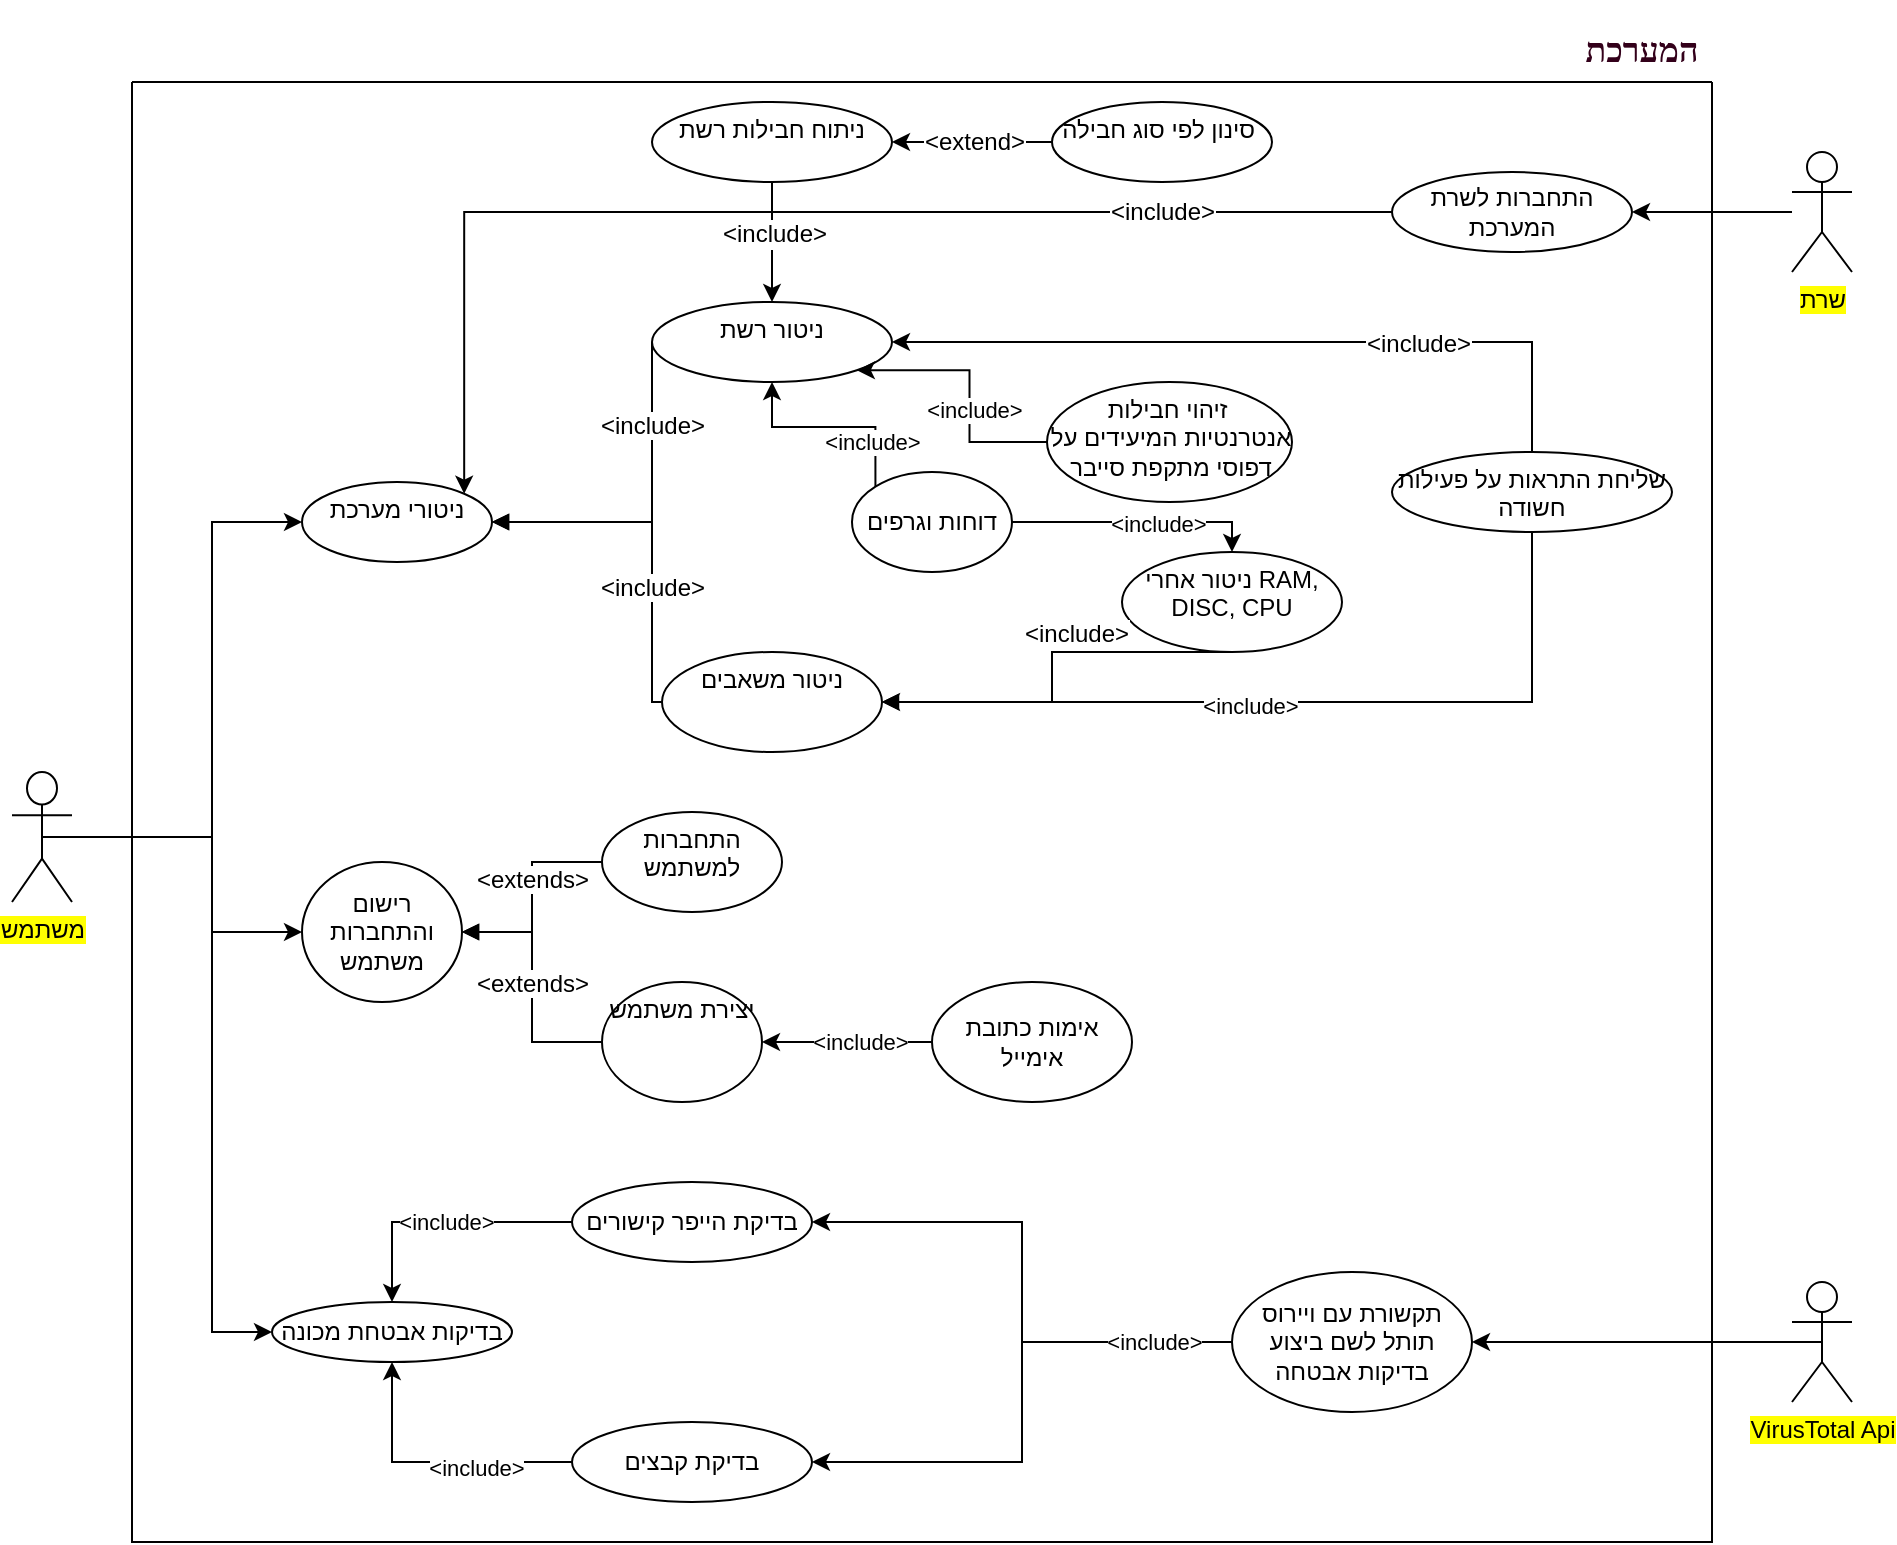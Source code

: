 <mxfile version="26.0.9">
  <diagram name="Page-1" id="c4acf3e9-155e-7222-9cf6-157b1a14988f">
    <mxGraphModel dx="1900" dy="621" grid="1" gridSize="10" guides="1" tooltips="1" connect="1" arrows="1" fold="1" page="1" pageScale="1" pageWidth="850" pageHeight="1100" background="none" math="0" shadow="0">
      <root>
        <mxCell id="0" />
        <mxCell id="1" parent="0" />
        <mxCell id="V5mKhU4Q77wbRNJmn_iB-5" value="רישום והתחברות משתמש" style="ellipse;whiteSpace=wrap;html=1;" parent="1" vertex="1">
          <mxGeometry x="25" y="480" width="80" height="70" as="geometry" />
        </mxCell>
        <mxCell id="V5mKhU4Q77wbRNJmn_iB-10" value="&lt;h4&gt;&lt;font style=&quot;font-size: 17px;&quot; face=&quot;DAVID&quot;&gt;המערכת&lt;/font&gt;&lt;/h4&gt;" style="text;html=1;align=center;verticalAlign=middle;whiteSpace=wrap;rounded=0;fontColor=#33001A;" parent="1" vertex="1">
          <mxGeometry x="650" y="60" width="90" height="30" as="geometry" />
        </mxCell>
        <mxCell id="V5mKhU4Q77wbRNJmn_iB-30" value="&lt;span style=&quot;font-weight: normal; line-height: 70%;&quot;&gt;יצירת משתמש&lt;/span&gt;" style="ellipse;whiteSpace=wrap;html=1;strokeColor=default;align=center;verticalAlign=top;fontFamily=Helvetica;fontSize=12;fontColor=default;fillColor=default;fontStyle=1" parent="1" vertex="1">
          <mxGeometry x="175" y="540" width="80" height="60" as="geometry" />
        </mxCell>
        <mxCell id="V5mKhU4Q77wbRNJmn_iB-33" value="התחברות למשתמש" style="ellipse;whiteSpace=wrap;html=1;strokeColor=default;align=center;verticalAlign=top;fontFamily=Helvetica;fontSize=12;fontColor=default;fillColor=default;" parent="1" vertex="1">
          <mxGeometry x="175" y="455" width="90" height="50" as="geometry" />
        </mxCell>
        <mxCell id="V5mKhU4Q77wbRNJmn_iB-34" value="&amp;lt;extends&amp;gt;" style="html=1;verticalAlign=bottom;endArrow=block;rounded=0;fontFamily=Helvetica;fontSize=12;fontColor=default;exitX=0;exitY=0.5;exitDx=0;exitDy=0;entryX=1;entryY=0.5;entryDx=0;entryDy=0;edgeStyle=elbowEdgeStyle;" parent="1" source="V5mKhU4Q77wbRNJmn_iB-33" target="V5mKhU4Q77wbRNJmn_iB-5" edge="1">
          <mxGeometry width="80" relative="1" as="geometry">
            <mxPoint x="115" y="450" as="sourcePoint" />
            <mxPoint x="195" y="450" as="targetPoint" />
          </mxGeometry>
        </mxCell>
        <mxCell id="V5mKhU4Q77wbRNJmn_iB-35" value="&amp;lt;extends&amp;gt;" style="html=1;verticalAlign=bottom;endArrow=block;rounded=0;fontFamily=Helvetica;fontSize=12;fontColor=default;exitX=0;exitY=0.5;exitDx=0;exitDy=0;entryX=1;entryY=0.5;entryDx=0;entryDy=0;edgeStyle=elbowEdgeStyle;elbow=horizontal;" parent="1" source="V5mKhU4Q77wbRNJmn_iB-30" target="V5mKhU4Q77wbRNJmn_iB-5" edge="1">
          <mxGeometry x="-0.12" width="80" relative="1" as="geometry">
            <mxPoint x="85" y="610" as="sourcePoint" />
            <mxPoint x="165" y="610" as="targetPoint" />
            <mxPoint as="offset" />
          </mxGeometry>
        </mxCell>
        <mxCell id="V5mKhU4Q77wbRNJmn_iB-38" value="ניטור אחרי RAM, DISC, CPU" style="ellipse;whiteSpace=wrap;html=1;strokeColor=default;align=center;verticalAlign=top;fontFamily=Helvetica;fontSize=12;fontColor=default;fillColor=default;" parent="1" vertex="1">
          <mxGeometry x="435" y="325" width="110" height="50" as="geometry" />
        </mxCell>
        <mxCell id="V5mKhU4Q77wbRNJmn_iB-41" value="שליחת התראות על פעילות חשודה" style="ellipse;whiteSpace=wrap;html=1;strokeColor=default;align=center;verticalAlign=top;fontFamily=Helvetica;fontSize=12;fontColor=default;fillColor=default;" parent="1" vertex="1">
          <mxGeometry x="570" y="275" width="140" height="40" as="geometry" />
        </mxCell>
        <mxCell id="V5mKhU4Q77wbRNJmn_iB-43" value="זיהוי חבילות&amp;nbsp;&lt;div&gt;אנטרנטיות המיעידים על דפוסי מתקפת סייבר&lt;/div&gt;" style="ellipse;whiteSpace=wrap;html=1;strokeColor=default;align=center;verticalAlign=top;fontFamily=Helvetica;fontSize=12;fontColor=default;fillColor=default;" parent="1" vertex="1">
          <mxGeometry x="397.5" y="240" width="122.5" height="60" as="geometry" />
        </mxCell>
        <mxCell id="V5mKhU4Q77wbRNJmn_iB-48" value="&amp;lt;include&amp;gt;" style="html=1;verticalAlign=bottom;endArrow=block;rounded=0;fontFamily=Helvetica;fontSize=12;fontColor=default;entryX=1;entryY=0.5;entryDx=0;entryDy=0;edgeStyle=elbowEdgeStyle;exitX=0.5;exitY=1;exitDx=0;exitDy=0;" parent="1" source="V5mKhU4Q77wbRNJmn_iB-38" target="V5mKhU4Q77wbRNJmn_iB-36" edge="1">
          <mxGeometry x="-0.209" width="80" relative="1" as="geometry">
            <mxPoint x="400" y="360" as="sourcePoint" />
            <mxPoint x="350" y="520" as="targetPoint" />
            <Array as="points">
              <mxPoint x="400" y="390" />
            </Array>
            <mxPoint x="1" as="offset" />
          </mxGeometry>
        </mxCell>
        <mxCell id="V5mKhU4Q77wbRNJmn_iB-57" value="ניטור רשת" style="ellipse;whiteSpace=wrap;html=1;strokeColor=default;align=center;verticalAlign=top;fontFamily=Helvetica;fontSize=12;fontColor=default;fillColor=default;" parent="1" vertex="1">
          <mxGeometry x="200" y="200" width="120" height="40" as="geometry" />
        </mxCell>
        <mxCell id="V5mKhU4Q77wbRNJmn_iB-1" value="&lt;span style=&quot;background-color: rgb(255, 255, 0);&quot;&gt;משתמש&lt;/span&gt;" style="shape=umlActor;verticalLabelPosition=bottom;verticalAlign=top;outlineConnect=0;html=1;gradientColor=none;" parent="1" vertex="1">
          <mxGeometry x="-120" y="435" width="30" height="65" as="geometry" />
        </mxCell>
        <mxCell id="V5mKhU4Q77wbRNJmn_iB-36" value="ניטור משאבים" style="ellipse;whiteSpace=wrap;html=1;strokeColor=default;align=center;verticalAlign=top;fontFamily=Helvetica;fontSize=12;fontColor=default;fillColor=default;" parent="1" vertex="1">
          <mxGeometry x="205" y="375" width="110" height="50" as="geometry" />
        </mxCell>
        <mxCell id="V5mKhU4Q77wbRNJmn_iB-68" value="ניטורי מערכת" style="ellipse;whiteSpace=wrap;html=1;strokeColor=default;align=center;verticalAlign=top;fontFamily=Helvetica;fontSize=12;fontColor=default;fillColor=default;" parent="1" vertex="1">
          <mxGeometry x="25" y="290" width="95" height="40" as="geometry" />
        </mxCell>
        <mxCell id="V5mKhU4Q77wbRNJmn_iB-69" value="&amp;lt;include&amp;gt;" style="html=1;verticalAlign=bottom;endArrow=block;rounded=0;fontFamily=Helvetica;fontSize=12;fontColor=default;exitX=0;exitY=0.5;exitDx=0;exitDy=0;entryX=1;entryY=0.5;entryDx=0;entryDy=0;edgeStyle=elbowEdgeStyle;" parent="1" source="V5mKhU4Q77wbRNJmn_iB-36" target="V5mKhU4Q77wbRNJmn_iB-68" edge="1">
          <mxGeometry x="-0.375" width="80" relative="1" as="geometry">
            <mxPoint x="240" y="420" as="sourcePoint" />
            <mxPoint x="320" y="420" as="targetPoint" />
            <Array as="points">
              <mxPoint x="200" y="350" />
            </Array>
            <mxPoint y="1" as="offset" />
          </mxGeometry>
        </mxCell>
        <mxCell id="V5mKhU4Q77wbRNJmn_iB-70" value="&amp;lt;include&amp;gt;" style="html=1;verticalAlign=bottom;endArrow=block;rounded=0;fontFamily=Helvetica;fontSize=12;fontColor=default;exitX=0;exitY=0.5;exitDx=0;exitDy=0;entryX=1;entryY=0.5;entryDx=0;entryDy=0;edgeStyle=elbowEdgeStyle;elbow=vertical;" parent="1" source="V5mKhU4Q77wbRNJmn_iB-57" target="V5mKhU4Q77wbRNJmn_iB-68" edge="1">
          <mxGeometry x="-0.412" width="80" relative="1" as="geometry">
            <mxPoint x="240" y="420" as="sourcePoint" />
            <mxPoint x="320" y="420" as="targetPoint" />
            <Array as="points">
              <mxPoint x="160" y="310" />
            </Array>
            <mxPoint y="1" as="offset" />
          </mxGeometry>
        </mxCell>
        <mxCell id="V5mKhU4Q77wbRNJmn_iB-84" value="ניתוח חבילות רשת" style="ellipse;whiteSpace=wrap;html=1;strokeColor=default;align=center;verticalAlign=top;fontFamily=Helvetica;fontSize=12;fontColor=default;fillColor=default;" parent="1" vertex="1">
          <mxGeometry x="200" y="100" width="120" height="40" as="geometry" />
        </mxCell>
        <mxCell id="IxeYVvfEa9ugoxdrenE4-45" style="edgeStyle=orthogonalEdgeStyle;rounded=0;orthogonalLoop=1;jettySize=auto;html=1;entryX=1;entryY=0.5;entryDx=0;entryDy=0;" parent="1" source="V5mKhU4Q77wbRNJmn_iB-97" target="IxeYVvfEa9ugoxdrenE4-41" edge="1">
          <mxGeometry relative="1" as="geometry" />
        </mxCell>
        <mxCell id="V5mKhU4Q77wbRNJmn_iB-97" value="&lt;span style=&quot;background-color: rgb(255, 255, 0);&quot;&gt;שרת&lt;/span&gt;" style="shape=umlActor;verticalLabelPosition=bottom;verticalAlign=top;html=1;outlineConnect=0;strokeColor=default;align=center;fontFamily=Helvetica;fontSize=12;fontColor=default;fillColor=default;" parent="1" vertex="1">
          <mxGeometry x="770" y="125" width="30" height="60" as="geometry" />
        </mxCell>
        <mxCell id="V5mKhU4Q77wbRNJmn_iB-101" value="" style="endArrow=classic;html=1;rounded=0;fontFamily=Helvetica;fontSize=12;fontColor=default;exitX=0.5;exitY=0;exitDx=0;exitDy=0;entryX=1;entryY=0.5;entryDx=0;entryDy=0;edgeStyle=orthogonalEdgeStyle;" parent="1" source="V5mKhU4Q77wbRNJmn_iB-41" target="V5mKhU4Q77wbRNJmn_iB-57" edge="1">
          <mxGeometry width="50" height="50" relative="1" as="geometry">
            <mxPoint x="430" y="250" as="sourcePoint" />
            <mxPoint x="480" y="200" as="targetPoint" />
          </mxGeometry>
        </mxCell>
        <mxCell id="V5mKhU4Q77wbRNJmn_iB-102" value="&amp;lt;include&amp;gt;" style="edgeLabel;html=1;align=center;verticalAlign=middle;resizable=0;points=[];strokeColor=default;fontFamily=Helvetica;fontSize=12;fontColor=default;fillColor=default;" parent="V5mKhU4Q77wbRNJmn_iB-101" vertex="1" connectable="0">
          <mxGeometry x="-0.401" y="1" relative="1" as="geometry">
            <mxPoint as="offset" />
          </mxGeometry>
        </mxCell>
        <mxCell id="V5mKhU4Q77wbRNJmn_iB-103" value="" style="endArrow=classic;html=1;rounded=0;fontFamily=Helvetica;fontSize=12;fontColor=default;exitX=0.5;exitY=1;exitDx=0;exitDy=0;entryX=0.5;entryY=0;entryDx=0;entryDy=0;" parent="1" source="V5mKhU4Q77wbRNJmn_iB-84" target="V5mKhU4Q77wbRNJmn_iB-57" edge="1">
          <mxGeometry width="50" height="50" relative="1" as="geometry">
            <mxPoint x="270" y="250" as="sourcePoint" />
            <mxPoint x="320" y="200" as="targetPoint" />
          </mxGeometry>
        </mxCell>
        <mxCell id="V5mKhU4Q77wbRNJmn_iB-104" value="&amp;lt;include&amp;gt;" style="edgeLabel;html=1;align=center;verticalAlign=middle;resizable=0;points=[];strokeColor=default;fontFamily=Helvetica;fontSize=12;fontColor=default;fillColor=default;" parent="V5mKhU4Q77wbRNJmn_iB-103" vertex="1" connectable="0">
          <mxGeometry x="-0.137" y="1" relative="1" as="geometry">
            <mxPoint as="offset" />
          </mxGeometry>
        </mxCell>
        <mxCell id="V5mKhU4Q77wbRNJmn_iB-105" value="סינון לפי סוג חבילה&amp;nbsp;" style="ellipse;whiteSpace=wrap;html=1;strokeColor=default;align=center;verticalAlign=top;fontFamily=Helvetica;fontSize=12;fontColor=default;fillColor=default;" parent="1" vertex="1">
          <mxGeometry x="400" y="100" width="110" height="40" as="geometry" />
        </mxCell>
        <mxCell id="V5mKhU4Q77wbRNJmn_iB-106" value="" style="endArrow=classic;html=1;rounded=0;fontFamily=Helvetica;fontSize=12;fontColor=default;exitX=0;exitY=0.5;exitDx=0;exitDy=0;entryX=1;entryY=0.5;entryDx=0;entryDy=0;" parent="1" source="V5mKhU4Q77wbRNJmn_iB-105" target="V5mKhU4Q77wbRNJmn_iB-84" edge="1">
          <mxGeometry width="50" height="50" relative="1" as="geometry">
            <mxPoint x="270" y="250" as="sourcePoint" />
            <mxPoint x="320" y="200" as="targetPoint" />
          </mxGeometry>
        </mxCell>
        <mxCell id="V5mKhU4Q77wbRNJmn_iB-107" value="&amp;lt;extend&amp;gt;" style="edgeLabel;html=1;align=center;verticalAlign=middle;resizable=0;points=[];strokeColor=default;fontFamily=Helvetica;fontSize=12;fontColor=default;fillColor=default;" parent="V5mKhU4Q77wbRNJmn_iB-106" vertex="1" connectable="0">
          <mxGeometry x="-0.042" relative="1" as="geometry">
            <mxPoint x="-1" as="offset" />
          </mxGeometry>
        </mxCell>
        <mxCell id="IxeYVvfEa9ugoxdrenE4-35" style="edgeStyle=orthogonalEdgeStyle;rounded=0;orthogonalLoop=1;jettySize=auto;html=1;exitX=0.5;exitY=0.5;exitDx=0;exitDy=0;exitPerimeter=0;entryX=1;entryY=0.5;entryDx=0;entryDy=0;movable=1;resizable=1;rotatable=1;deletable=1;editable=1;locked=0;connectable=1;" parent="1" source="XehK8iCw8c2GX-9HtF_J-1" target="IxeYVvfEa9ugoxdrenE4-31" edge="1">
          <mxGeometry relative="1" as="geometry" />
        </mxCell>
        <mxCell id="XehK8iCw8c2GX-9HtF_J-1" value="&lt;span style=&quot;background-color: rgb(255, 255, 0);&quot;&gt;VirusTotal Api&lt;/span&gt;" style="shape=umlActor;verticalLabelPosition=bottom;verticalAlign=top;html=1;outlineConnect=0;strokeColor=default;align=center;fontFamily=Helvetica;fontSize=12;fontColor=default;fillColor=default;movable=1;resizable=1;rotatable=1;deletable=1;editable=1;locked=0;connectable=1;" parent="1" vertex="1">
          <mxGeometry x="770" y="690" width="30" height="60" as="geometry" />
        </mxCell>
        <mxCell id="XehK8iCw8c2GX-9HtF_J-4" value="" style="endArrow=classic;html=1;rounded=0;exitX=0.5;exitY=0.5;exitDx=0;exitDy=0;exitPerimeter=0;entryX=0;entryY=0.5;entryDx=0;entryDy=0;edgeStyle=orthogonalEdgeStyle;" parent="1" source="V5mKhU4Q77wbRNJmn_iB-1" target="V5mKhU4Q77wbRNJmn_iB-5" edge="1">
          <mxGeometry width="50" height="50" relative="1" as="geometry">
            <mxPoint x="10" y="450" as="sourcePoint" />
            <mxPoint x="60" y="400" as="targetPoint" />
            <Array as="points">
              <mxPoint x="-20" y="468" />
              <mxPoint x="-20" y="515" />
            </Array>
          </mxGeometry>
        </mxCell>
        <mxCell id="IxeYVvfEa9ugoxdrenE4-2" style="edgeStyle=orthogonalEdgeStyle;rounded=0;orthogonalLoop=1;jettySize=auto;html=1;entryX=0.5;entryY=0;entryDx=0;entryDy=0;" parent="1" source="hkblePiAYzYZpkcJ5FMe-1" target="V5mKhU4Q77wbRNJmn_iB-38" edge="1">
          <mxGeometry relative="1" as="geometry">
            <Array as="points">
              <mxPoint x="490" y="310" />
            </Array>
          </mxGeometry>
        </mxCell>
        <mxCell id="IxeYVvfEa9ugoxdrenE4-3" value="&amp;lt;include&amp;gt;" style="edgeLabel;html=1;align=center;verticalAlign=middle;resizable=0;points=[];" parent="IxeYVvfEa9ugoxdrenE4-2" vertex="1" connectable="0">
          <mxGeometry x="0.17" y="-1" relative="1" as="geometry">
            <mxPoint as="offset" />
          </mxGeometry>
        </mxCell>
        <mxCell id="IxeYVvfEa9ugoxdrenE4-4" style="edgeStyle=orthogonalEdgeStyle;rounded=0;orthogonalLoop=1;jettySize=auto;html=1;exitX=0;exitY=0;exitDx=0;exitDy=0;entryX=0.5;entryY=1;entryDx=0;entryDy=0;" parent="1" source="hkblePiAYzYZpkcJ5FMe-1" target="V5mKhU4Q77wbRNJmn_iB-57" edge="1">
          <mxGeometry relative="1" as="geometry" />
        </mxCell>
        <mxCell id="IxeYVvfEa9ugoxdrenE4-5" value="&amp;lt;include&amp;gt;" style="edgeLabel;html=1;align=center;verticalAlign=middle;resizable=0;points=[];" parent="IxeYVvfEa9ugoxdrenE4-4" vertex="1" connectable="0">
          <mxGeometry x="0.729" y="-2" relative="1" as="geometry">
            <mxPoint x="48" y="16" as="offset" />
          </mxGeometry>
        </mxCell>
        <mxCell id="hkblePiAYzYZpkcJ5FMe-1" value="דוחות וגרפים" style="ellipse;whiteSpace=wrap;html=1;" parent="1" vertex="1">
          <mxGeometry x="300" y="285" width="80" height="50" as="geometry" />
        </mxCell>
        <mxCell id="IxeYVvfEa9ugoxdrenE4-22" value="" style="endArrow=classic;html=1;rounded=0;exitX=0.5;exitY=0.5;exitDx=0;exitDy=0;exitPerimeter=0;entryX=0;entryY=0.5;entryDx=0;entryDy=0;edgeStyle=orthogonalEdgeStyle;" parent="1" source="V5mKhU4Q77wbRNJmn_iB-1" target="IxeYVvfEa9ugoxdrenE4-21" edge="1">
          <mxGeometry width="50" height="50" relative="1" as="geometry">
            <mxPoint x="360" y="650" as="sourcePoint" />
            <mxPoint x="410" y="600" as="targetPoint" />
            <Array as="points">
              <mxPoint x="-20" y="467" />
              <mxPoint x="-20" y="715" />
            </Array>
          </mxGeometry>
        </mxCell>
        <mxCell id="IxeYVvfEa9ugoxdrenE4-24" value="" style="endArrow=classic;html=1;rounded=0;exitX=0.5;exitY=0.5;exitDx=0;exitDy=0;exitPerimeter=0;entryX=0;entryY=0.5;entryDx=0;entryDy=0;edgeStyle=orthogonalEdgeStyle;" parent="1" source="V5mKhU4Q77wbRNJmn_iB-1" target="V5mKhU4Q77wbRNJmn_iB-68" edge="1">
          <mxGeometry width="50" height="50" relative="1" as="geometry">
            <mxPoint x="360" y="550" as="sourcePoint" />
            <mxPoint x="410" y="500" as="targetPoint" />
            <Array as="points">
              <mxPoint x="-20" y="468" />
              <mxPoint x="-20" y="310" />
            </Array>
          </mxGeometry>
        </mxCell>
        <mxCell id="IxeYVvfEa9ugoxdrenE4-36" value="" style="endArrow=classic;html=1;rounded=0;exitX=0.5;exitY=1;exitDx=0;exitDy=0;entryX=1;entryY=0.5;entryDx=0;entryDy=0;edgeStyle=orthogonalEdgeStyle;" parent="1" source="V5mKhU4Q77wbRNJmn_iB-41" target="V5mKhU4Q77wbRNJmn_iB-36" edge="1">
          <mxGeometry width="50" height="50" relative="1" as="geometry">
            <mxPoint x="615" y="440" as="sourcePoint" />
            <mxPoint x="665" y="390" as="targetPoint" />
          </mxGeometry>
        </mxCell>
        <mxCell id="IxeYVvfEa9ugoxdrenE4-37" value="&amp;lt;include&amp;gt;" style="edgeLabel;html=1;align=center;verticalAlign=middle;resizable=0;points=[];" parent="IxeYVvfEa9ugoxdrenE4-36" vertex="1" connectable="0">
          <mxGeometry x="0.106" y="2" relative="1" as="geometry">
            <mxPoint as="offset" />
          </mxGeometry>
        </mxCell>
        <mxCell id="IxeYVvfEa9ugoxdrenE4-38" value="" style="endArrow=classic;html=1;rounded=0;exitX=0;exitY=0.5;exitDx=0;exitDy=0;entryX=1;entryY=1;entryDx=0;entryDy=0;edgeStyle=orthogonalEdgeStyle;" parent="1" source="V5mKhU4Q77wbRNJmn_iB-43" target="V5mKhU4Q77wbRNJmn_iB-57" edge="1">
          <mxGeometry width="50" height="50" relative="1" as="geometry">
            <mxPoint x="360" y="350" as="sourcePoint" />
            <mxPoint x="410" y="300" as="targetPoint" />
          </mxGeometry>
        </mxCell>
        <mxCell id="IxeYVvfEa9ugoxdrenE4-39" value="&amp;lt;include&amp;gt;" style="edgeLabel;html=1;align=center;verticalAlign=middle;resizable=0;points=[];" parent="IxeYVvfEa9ugoxdrenE4-38" vertex="1" connectable="0">
          <mxGeometry x="-0.159" y="-2" relative="1" as="geometry">
            <mxPoint as="offset" />
          </mxGeometry>
        </mxCell>
        <mxCell id="IxeYVvfEa9ugoxdrenE4-42" style="edgeStyle=orthogonalEdgeStyle;rounded=0;orthogonalLoop=1;jettySize=auto;html=1;entryX=1;entryY=0;entryDx=0;entryDy=0;" parent="1" source="IxeYVvfEa9ugoxdrenE4-41" target="V5mKhU4Q77wbRNJmn_iB-68" edge="1">
          <mxGeometry relative="1" as="geometry" />
        </mxCell>
        <mxCell id="IxeYVvfEa9ugoxdrenE4-44" value="&lt;span style=&quot;font-size: 12px;&quot;&gt;&amp;lt;include&amp;gt;&lt;/span&gt;" style="edgeLabel;html=1;align=center;verticalAlign=middle;resizable=0;points=[];" parent="IxeYVvfEa9ugoxdrenE4-42" vertex="1" connectable="0">
          <mxGeometry x="-0.177" y="-2" relative="1" as="geometry">
            <mxPoint x="134" y="2" as="offset" />
          </mxGeometry>
        </mxCell>
        <mxCell id="IxeYVvfEa9ugoxdrenE4-41" value="התחברות לשרת המערכת" style="ellipse;whiteSpace=wrap;html=1;" parent="1" vertex="1">
          <mxGeometry x="570" y="135" width="120" height="40" as="geometry" />
        </mxCell>
        <mxCell id="vvbEv_X70nuwLvF6H0fc-2" value="" style="swimlane;startSize=0;container=1;comic=0;enumerate=0;" parent="1" vertex="1">
          <mxGeometry x="-60" y="90" width="790" height="730" as="geometry" />
        </mxCell>
        <mxCell id="IxeYVvfEa9ugoxdrenE4-21" value="בדיקות אבטחת מכונה" style="ellipse;whiteSpace=wrap;html=1;movable=1;resizable=1;rotatable=1;deletable=1;editable=1;locked=0;connectable=1;" parent="vvbEv_X70nuwLvF6H0fc-2" vertex="1">
          <mxGeometry x="70" y="610" width="120" height="30" as="geometry" />
        </mxCell>
        <mxCell id="IxeYVvfEa9ugoxdrenE4-26" value="בדיקת קבצים" style="ellipse;whiteSpace=wrap;html=1;movable=1;resizable=1;rotatable=1;deletable=1;editable=1;locked=0;connectable=1;" parent="vvbEv_X70nuwLvF6H0fc-2" vertex="1">
          <mxGeometry x="220" y="670" width="120" height="40" as="geometry" />
        </mxCell>
        <mxCell id="IxeYVvfEa9ugoxdrenE4-25" value="בדיקת הייפר קישורים" style="ellipse;whiteSpace=wrap;html=1;movable=1;resizable=1;rotatable=1;deletable=1;editable=1;locked=0;connectable=1;" parent="vvbEv_X70nuwLvF6H0fc-2" vertex="1">
          <mxGeometry x="220" y="550" width="120" height="40" as="geometry" />
        </mxCell>
        <mxCell id="IxeYVvfEa9ugoxdrenE4-27" style="edgeStyle=orthogonalEdgeStyle;rounded=0;orthogonalLoop=1;jettySize=auto;html=1;exitX=0;exitY=0.5;exitDx=0;exitDy=0;entryX=0.5;entryY=0;entryDx=0;entryDy=0;movable=1;resizable=1;rotatable=1;deletable=1;editable=1;locked=0;connectable=1;" parent="vvbEv_X70nuwLvF6H0fc-2" source="IxeYVvfEa9ugoxdrenE4-25" target="IxeYVvfEa9ugoxdrenE4-21" edge="1">
          <mxGeometry relative="1" as="geometry">
            <Array as="points">
              <mxPoint x="130" y="570" />
            </Array>
          </mxGeometry>
        </mxCell>
        <mxCell id="IxeYVvfEa9ugoxdrenE4-28" value="&amp;lt;include&amp;gt;" style="edgeLabel;html=1;align=center;verticalAlign=middle;resizable=1;points=[];movable=1;rotatable=1;deletable=1;editable=1;locked=0;connectable=1;" parent="IxeYVvfEa9ugoxdrenE4-27" vertex="1" connectable="0">
          <mxGeometry x="0.142" y="-1" relative="1" as="geometry">
            <mxPoint x="11" y="1" as="offset" />
          </mxGeometry>
        </mxCell>
        <mxCell id="IxeYVvfEa9ugoxdrenE4-31" value="תקשורת עם ויירוס תותל לשם ביצוע בדיקות אבטחה" style="ellipse;whiteSpace=wrap;html=1;movable=1;resizable=1;rotatable=1;deletable=1;editable=1;locked=0;connectable=1;" parent="vvbEv_X70nuwLvF6H0fc-2" vertex="1">
          <mxGeometry x="550" y="595" width="120" height="70" as="geometry" />
        </mxCell>
        <mxCell id="IxeYVvfEa9ugoxdrenE4-32" style="edgeStyle=orthogonalEdgeStyle;rounded=0;orthogonalLoop=1;jettySize=auto;html=1;entryX=1;entryY=0.5;entryDx=0;entryDy=0;movable=1;resizable=1;rotatable=1;deletable=1;editable=1;locked=0;connectable=1;" parent="vvbEv_X70nuwLvF6H0fc-2" source="IxeYVvfEa9ugoxdrenE4-31" target="IxeYVvfEa9ugoxdrenE4-25" edge="1">
          <mxGeometry relative="1" as="geometry" />
        </mxCell>
        <mxCell id="IxeYVvfEa9ugoxdrenE4-33" style="edgeStyle=orthogonalEdgeStyle;rounded=0;orthogonalLoop=1;jettySize=auto;html=1;entryX=1;entryY=0.5;entryDx=0;entryDy=0;movable=1;resizable=1;rotatable=1;deletable=1;editable=1;locked=0;connectable=1;" parent="vvbEv_X70nuwLvF6H0fc-2" source="IxeYVvfEa9ugoxdrenE4-31" target="IxeYVvfEa9ugoxdrenE4-26" edge="1">
          <mxGeometry relative="1" as="geometry" />
        </mxCell>
        <mxCell id="IxeYVvfEa9ugoxdrenE4-34" value="&amp;lt;include&amp;gt;" style="edgeLabel;html=1;align=center;verticalAlign=middle;resizable=1;points=[];movable=1;rotatable=1;deletable=1;editable=1;locked=0;connectable=1;" parent="IxeYVvfEa9ugoxdrenE4-33" vertex="1" connectable="0">
          <mxGeometry x="-0.711" relative="1" as="geometry">
            <mxPoint as="offset" />
          </mxGeometry>
        </mxCell>
        <mxCell id="JMTlj7d5UthQ9-HzTU3F-2" value="אימות כתובת אימייל" style="ellipse;whiteSpace=wrap;html=1;" parent="vvbEv_X70nuwLvF6H0fc-2" vertex="1">
          <mxGeometry x="400" y="450" width="100" height="60" as="geometry" />
        </mxCell>
        <mxCell id="JMTlj7d5UthQ9-HzTU3F-5" value="" style="endArrow=classic;html=1;rounded=0;exitX=0;exitY=0.5;exitDx=0;exitDy=0;entryX=0.5;entryY=1;entryDx=0;entryDy=0;edgeStyle=orthogonalEdgeStyle;" parent="vvbEv_X70nuwLvF6H0fc-2" source="IxeYVvfEa9ugoxdrenE4-26" target="IxeYVvfEa9ugoxdrenE4-21" edge="1">
          <mxGeometry width="50" height="50" relative="1" as="geometry">
            <mxPoint x="370" y="460" as="sourcePoint" />
            <mxPoint x="420" y="410" as="targetPoint" />
          </mxGeometry>
        </mxCell>
        <mxCell id="JMTlj7d5UthQ9-HzTU3F-6" value="&amp;lt;include&amp;gt;" style="edgeLabel;html=1;align=center;verticalAlign=middle;resizable=0;points=[];" parent="JMTlj7d5UthQ9-HzTU3F-5" vertex="1" connectable="0">
          <mxGeometry x="-0.31" y="3" relative="1" as="geometry">
            <mxPoint as="offset" />
          </mxGeometry>
        </mxCell>
        <mxCell id="JMTlj7d5UthQ9-HzTU3F-3" value="" style="edgeStyle=orthogonalEdgeStyle;rounded=0;orthogonalLoop=1;jettySize=auto;html=1;" parent="1" source="JMTlj7d5UthQ9-HzTU3F-2" target="V5mKhU4Q77wbRNJmn_iB-30" edge="1">
          <mxGeometry relative="1" as="geometry" />
        </mxCell>
        <mxCell id="JMTlj7d5UthQ9-HzTU3F-4" value="&amp;lt;include&amp;gt;" style="edgeLabel;html=1;align=center;verticalAlign=middle;resizable=0;points=[];" parent="JMTlj7d5UthQ9-HzTU3F-3" vertex="1" connectable="0">
          <mxGeometry x="-0.156" relative="1" as="geometry">
            <mxPoint as="offset" />
          </mxGeometry>
        </mxCell>
      </root>
    </mxGraphModel>
  </diagram>
</mxfile>
